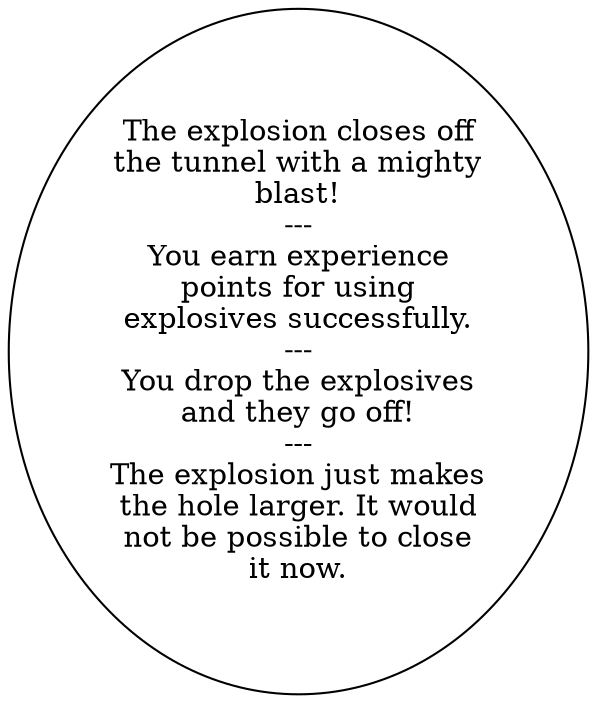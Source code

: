 digraph BLAST {
  "start" [style=filled       fillcolor="#FFFFFF"       color="#000000"]
  "start" [label="The explosion closes off\nthe tunnel with a mighty\nblast!\n---\nYou earn experience\npoints for using\nexplosives successfully.\n---\nYou drop the explosives\nand they go off!\n---\nThe explosion just makes\nthe hole larger. It would\nnot be possible to close\nit now."]
}